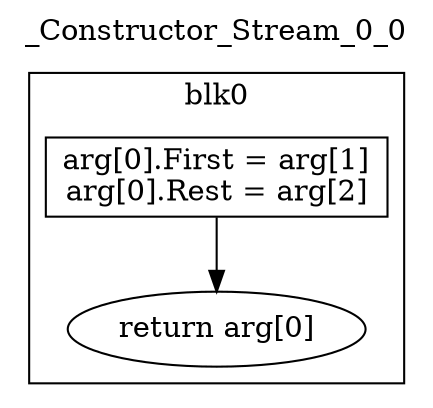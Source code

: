digraph {
  rankdir=TB;
  b0_l0 -> b0_ret
  b0_l0 [label="arg[0].First = arg[1]\narg[0].Rest = arg[2]\n", shape=box]
  b0_ret [label="return arg[0]"]
  subgraph cluster_b0 {
    label = "blk0";
    b0_l0;
    b0_ret;
  }
  labelloc="t"
  label="_Constructor_Stream_0_0"
}